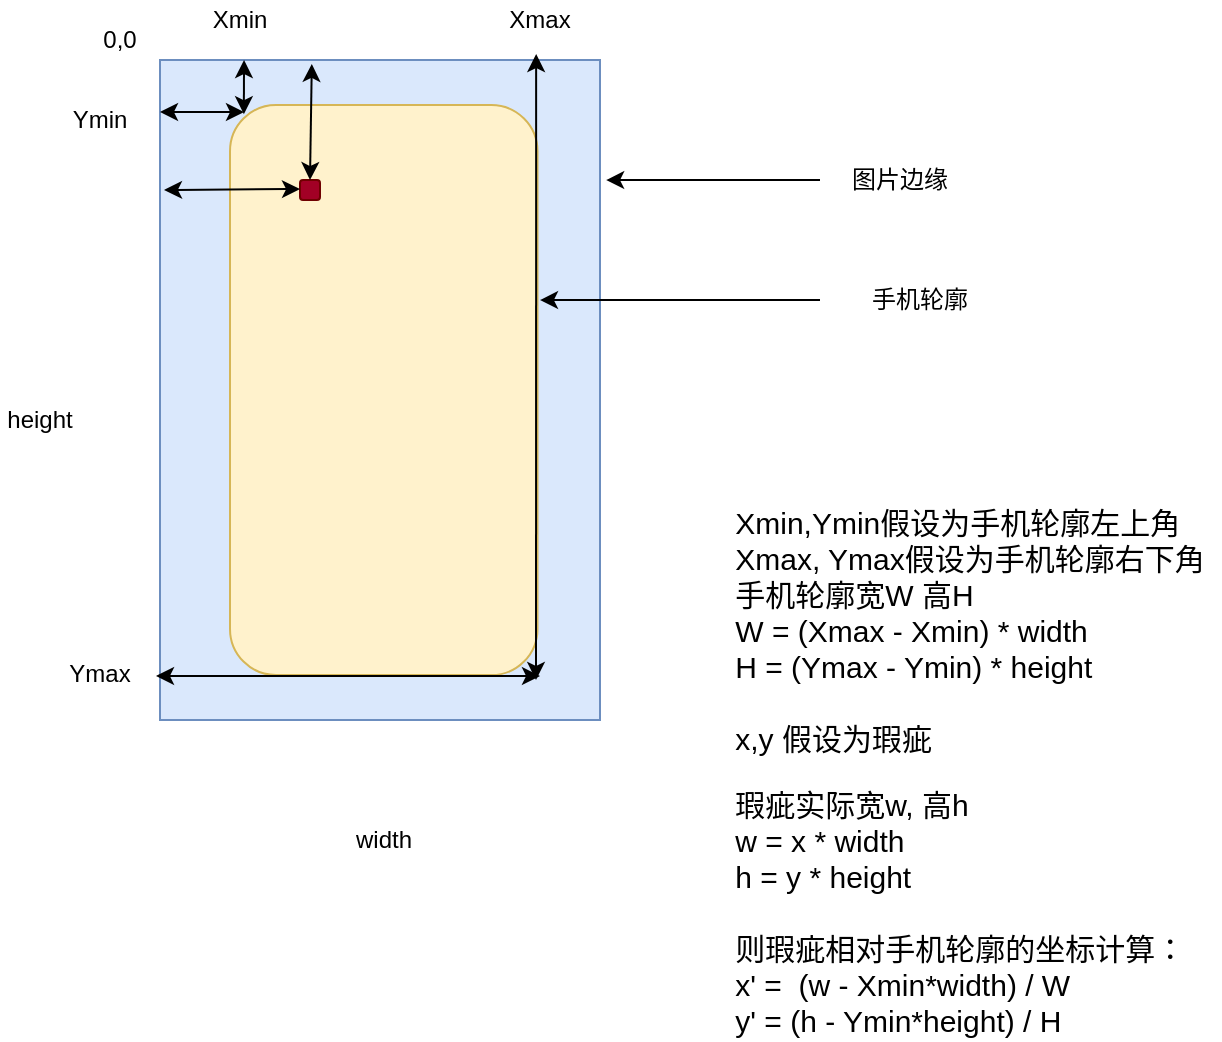 <mxfile version="13.1.12" type="github">
  <diagram id="zPtrp9dwl4QRhiSWAR1r" name="Page-1">
    <mxGraphModel dx="1422" dy="761" grid="1" gridSize="10" guides="1" tooltips="1" connect="1" arrows="1" fold="1" page="1" pageScale="1" pageWidth="850" pageHeight="1100" math="0" shadow="0">
      <root>
        <mxCell id="0" />
        <mxCell id="1" parent="0" />
        <mxCell id="u0uRP7VhV-IE_lmv_dsB-1" value="" style="rounded=0;whiteSpace=wrap;html=1;fillColor=#dae8fc;strokeColor=#6c8ebf;" vertex="1" parent="1">
          <mxGeometry x="250" y="80" width="220" height="330" as="geometry" />
        </mxCell>
        <mxCell id="u0uRP7VhV-IE_lmv_dsB-2" value="" style="rounded=1;whiteSpace=wrap;html=1;rotation=90;fillColor=#fff2cc;strokeColor=#d6b656;" vertex="1" parent="1">
          <mxGeometry x="219.38" y="168.13" width="285" height="153.75" as="geometry" />
        </mxCell>
        <mxCell id="u0uRP7VhV-IE_lmv_dsB-8" value="" style="endArrow=classic;html=1;entryX=1.014;entryY=0.182;entryDx=0;entryDy=0;entryPerimeter=0;" edge="1" parent="1" target="u0uRP7VhV-IE_lmv_dsB-1">
          <mxGeometry width="50" height="50" relative="1" as="geometry">
            <mxPoint x="580" y="140" as="sourcePoint" />
            <mxPoint x="630" y="90" as="targetPoint" />
          </mxGeometry>
        </mxCell>
        <mxCell id="u0uRP7VhV-IE_lmv_dsB-9" value="图片边缘" style="text;html=1;strokeColor=none;fillColor=none;align=center;verticalAlign=middle;whiteSpace=wrap;rounded=0;" vertex="1" parent="1">
          <mxGeometry x="580" y="130" width="80" height="20" as="geometry" />
        </mxCell>
        <mxCell id="u0uRP7VhV-IE_lmv_dsB-12" value="" style="endArrow=classic;html=1;entryX=1.014;entryY=0.182;entryDx=0;entryDy=0;entryPerimeter=0;" edge="1" parent="1">
          <mxGeometry width="50" height="50" relative="1" as="geometry">
            <mxPoint x="580" y="200" as="sourcePoint" />
            <mxPoint x="440.0" y="200.06" as="targetPoint" />
          </mxGeometry>
        </mxCell>
        <mxCell id="u0uRP7VhV-IE_lmv_dsB-14" value="手机轮廓" style="text;html=1;strokeColor=none;fillColor=none;align=center;verticalAlign=middle;whiteSpace=wrap;rounded=0;" vertex="1" parent="1">
          <mxGeometry x="590" y="190" width="80" height="20" as="geometry" />
        </mxCell>
        <mxCell id="u0uRP7VhV-IE_lmv_dsB-17" value="" style="rounded=1;whiteSpace=wrap;html=1;strokeColor=#6F0000;fillColor=#a20025;fontColor=#ffffff;" vertex="1" parent="1">
          <mxGeometry x="320" y="140" width="10" height="10" as="geometry" />
        </mxCell>
        <mxCell id="u0uRP7VhV-IE_lmv_dsB-18" value="" style="endArrow=classic;startArrow=classic;html=1;entryX=0;entryY=0.75;entryDx=0;entryDy=0;" edge="1" parent="1">
          <mxGeometry width="50" height="50" relative="1" as="geometry">
            <mxPoint x="252" y="145" as="sourcePoint" />
            <mxPoint x="320" y="144.5" as="targetPoint" />
          </mxGeometry>
        </mxCell>
        <mxCell id="u0uRP7VhV-IE_lmv_dsB-19" value="" style="endArrow=classic;startArrow=classic;html=1;" edge="1" parent="1">
          <mxGeometry width="50" height="50" relative="1" as="geometry">
            <mxPoint x="250" y="106" as="sourcePoint" />
            <mxPoint x="292" y="106" as="targetPoint" />
          </mxGeometry>
        </mxCell>
        <mxCell id="u0uRP7VhV-IE_lmv_dsB-21" value="Ymin" style="text;html=1;strokeColor=none;fillColor=none;align=center;verticalAlign=middle;whiteSpace=wrap;rounded=0;" vertex="1" parent="1">
          <mxGeometry x="200" y="100" width="40" height="20" as="geometry" />
        </mxCell>
        <mxCell id="u0uRP7VhV-IE_lmv_dsB-23" value="" style="endArrow=classic;startArrow=classic;html=1;" edge="1" parent="1">
          <mxGeometry width="50" height="50" relative="1" as="geometry">
            <mxPoint x="248" y="388" as="sourcePoint" />
            <mxPoint x="440" y="388" as="targetPoint" />
          </mxGeometry>
        </mxCell>
        <mxCell id="u0uRP7VhV-IE_lmv_dsB-24" value="Ymax" style="text;html=1;strokeColor=none;fillColor=none;align=center;verticalAlign=middle;whiteSpace=wrap;rounded=0;" vertex="1" parent="1">
          <mxGeometry x="200" y="377" width="40" height="20" as="geometry" />
        </mxCell>
        <mxCell id="u0uRP7VhV-IE_lmv_dsB-25" value="0,0" style="text;html=1;strokeColor=none;fillColor=none;align=center;verticalAlign=middle;whiteSpace=wrap;rounded=0;" vertex="1" parent="1">
          <mxGeometry x="210" y="60" width="40" height="20" as="geometry" />
        </mxCell>
        <mxCell id="u0uRP7VhV-IE_lmv_dsB-26" value="width" style="text;html=1;strokeColor=none;fillColor=none;align=center;verticalAlign=middle;whiteSpace=wrap;rounded=0;" vertex="1" parent="1">
          <mxGeometry x="341.88" y="460" width="40" height="20" as="geometry" />
        </mxCell>
        <mxCell id="u0uRP7VhV-IE_lmv_dsB-27" value="height" style="text;html=1;strokeColor=none;fillColor=none;align=center;verticalAlign=middle;whiteSpace=wrap;rounded=0;" vertex="1" parent="1">
          <mxGeometry x="170" y="250" width="40" height="20" as="geometry" />
        </mxCell>
        <mxCell id="u0uRP7VhV-IE_lmv_dsB-29" value="" style="endArrow=classic;startArrow=classic;html=1;exitX=0.016;exitY=0.955;exitDx=0;exitDy=0;exitPerimeter=0;entryX=0.191;entryY=0;entryDx=0;entryDy=0;entryPerimeter=0;" edge="1" parent="1" source="u0uRP7VhV-IE_lmv_dsB-2" target="u0uRP7VhV-IE_lmv_dsB-1">
          <mxGeometry width="50" height="50" relative="1" as="geometry">
            <mxPoint x="280" y="130" as="sourcePoint" />
            <mxPoint x="330" y="80" as="targetPoint" />
          </mxGeometry>
        </mxCell>
        <mxCell id="u0uRP7VhV-IE_lmv_dsB-30" value="Xmin" style="text;html=1;strokeColor=none;fillColor=none;align=center;verticalAlign=middle;whiteSpace=wrap;rounded=0;" vertex="1" parent="1">
          <mxGeometry x="270" y="50" width="40" height="20" as="geometry" />
        </mxCell>
        <mxCell id="u0uRP7VhV-IE_lmv_dsB-31" value="" style="endArrow=classic;startArrow=classic;html=1;exitX=0.864;exitY=-0.009;exitDx=0;exitDy=0;exitPerimeter=0;" edge="1" parent="1">
          <mxGeometry width="50" height="50" relative="1" as="geometry">
            <mxPoint x="438.08" y="77.03" as="sourcePoint" />
            <mxPoint x="438" y="390" as="targetPoint" />
          </mxGeometry>
        </mxCell>
        <mxCell id="u0uRP7VhV-IE_lmv_dsB-32" value="Xmax" style="text;html=1;strokeColor=none;fillColor=none;align=center;verticalAlign=middle;whiteSpace=wrap;rounded=0;" vertex="1" parent="1">
          <mxGeometry x="420" y="50" width="40" height="20" as="geometry" />
        </mxCell>
        <mxCell id="u0uRP7VhV-IE_lmv_dsB-33" value="&lt;div style=&quot;text-align: left&quot;&gt;&lt;span style=&quot;font-size: 15px&quot;&gt;Xmin,Ymin假设为手机轮廓左上角&lt;/span&gt;&lt;/div&gt;&lt;font&gt;&lt;div style=&quot;text-align: left&quot;&gt;&lt;span style=&quot;font-size: 15px&quot;&gt;Xmax, Ymax假设为手机轮廓右下角&lt;/span&gt;&lt;/div&gt;&lt;div style=&quot;text-align: left&quot;&gt;&lt;span style=&quot;font-size: 15px&quot;&gt;手机轮廓宽W 高H&lt;/span&gt;&lt;/div&gt;&lt;div style=&quot;text-align: left&quot;&gt;&lt;span style=&quot;font-size: 15px&quot;&gt;W = (Xmax - Xmin) * width&lt;/span&gt;&lt;/div&gt;&lt;div style=&quot;text-align: left&quot;&gt;&lt;span style=&quot;font-size: 15px&quot;&gt;H = (Ymax - Ymin) * height&lt;/span&gt;&lt;/div&gt;&lt;div style=&quot;text-align: left&quot;&gt;&lt;span style=&quot;font-size: 15px&quot;&gt;&lt;br&gt;&lt;/span&gt;&lt;/div&gt;&lt;div style=&quot;text-align: left&quot;&gt;&lt;span style=&quot;font-size: 15px&quot;&gt;x,y 假设为瑕疵&lt;/span&gt;&lt;/div&gt;&lt;div style=&quot;text-align: left&quot;&gt;&lt;br&gt;&lt;/div&gt;&lt;div style=&quot;text-align: left&quot;&gt;&lt;span style=&quot;font-size: 15px&quot;&gt;瑕疵实际宽w, 高h&lt;/span&gt;&lt;/div&gt;&lt;div style=&quot;text-align: left&quot;&gt;&lt;span style=&quot;font-size: 15px&quot;&gt;w = x * width&amp;nbsp;&lt;/span&gt;&lt;/div&gt;&lt;div style=&quot;text-align: left&quot;&gt;&lt;span style=&quot;font-size: 15px&quot;&gt;h = y * height&lt;/span&gt;&lt;/div&gt;&lt;div style=&quot;text-align: left&quot;&gt;&lt;span style=&quot;font-size: 15px&quot;&gt;&lt;br&gt;&lt;/span&gt;&lt;/div&gt;&lt;div style=&quot;text-align: left&quot;&gt;&lt;span style=&quot;font-size: 15px&quot;&gt;则瑕疵相对手机轮廓的坐标计算：&lt;/span&gt;&lt;span style=&quot;font-size: 15px&quot;&gt;&lt;br&gt;&lt;/span&gt;&lt;/div&gt;&lt;div style=&quot;text-align: left&quot;&gt;&lt;span style=&quot;font-size: 15px&quot;&gt;x&#39; =&amp;nbsp; (w - Xmin*width) / W&lt;/span&gt;&lt;/div&gt;&lt;div style=&quot;text-align: left&quot;&gt;&lt;span style=&quot;font-size: 15px&quot;&gt;y&#39; = (h - Ymin*height) / H&amp;nbsp;&amp;nbsp;&lt;/span&gt;&lt;/div&gt;&lt;/font&gt;" style="text;html=1;strokeColor=none;fillColor=none;align=center;verticalAlign=middle;whiteSpace=wrap;rounded=0;" vertex="1" parent="1">
          <mxGeometry x="530" y="301.88" width="250" height="268.12" as="geometry" />
        </mxCell>
        <mxCell id="u0uRP7VhV-IE_lmv_dsB-34" value="" style="endArrow=classic;startArrow=classic;html=1;exitX=0.5;exitY=0;exitDx=0;exitDy=0;entryX=0.345;entryY=0.006;entryDx=0;entryDy=0;entryPerimeter=0;" edge="1" parent="1" source="u0uRP7VhV-IE_lmv_dsB-17" target="u0uRP7VhV-IE_lmv_dsB-1">
          <mxGeometry width="50" height="50" relative="1" as="geometry">
            <mxPoint x="320" y="140" as="sourcePoint" />
            <mxPoint x="323" y="81" as="targetPoint" />
          </mxGeometry>
        </mxCell>
      </root>
    </mxGraphModel>
  </diagram>
</mxfile>
